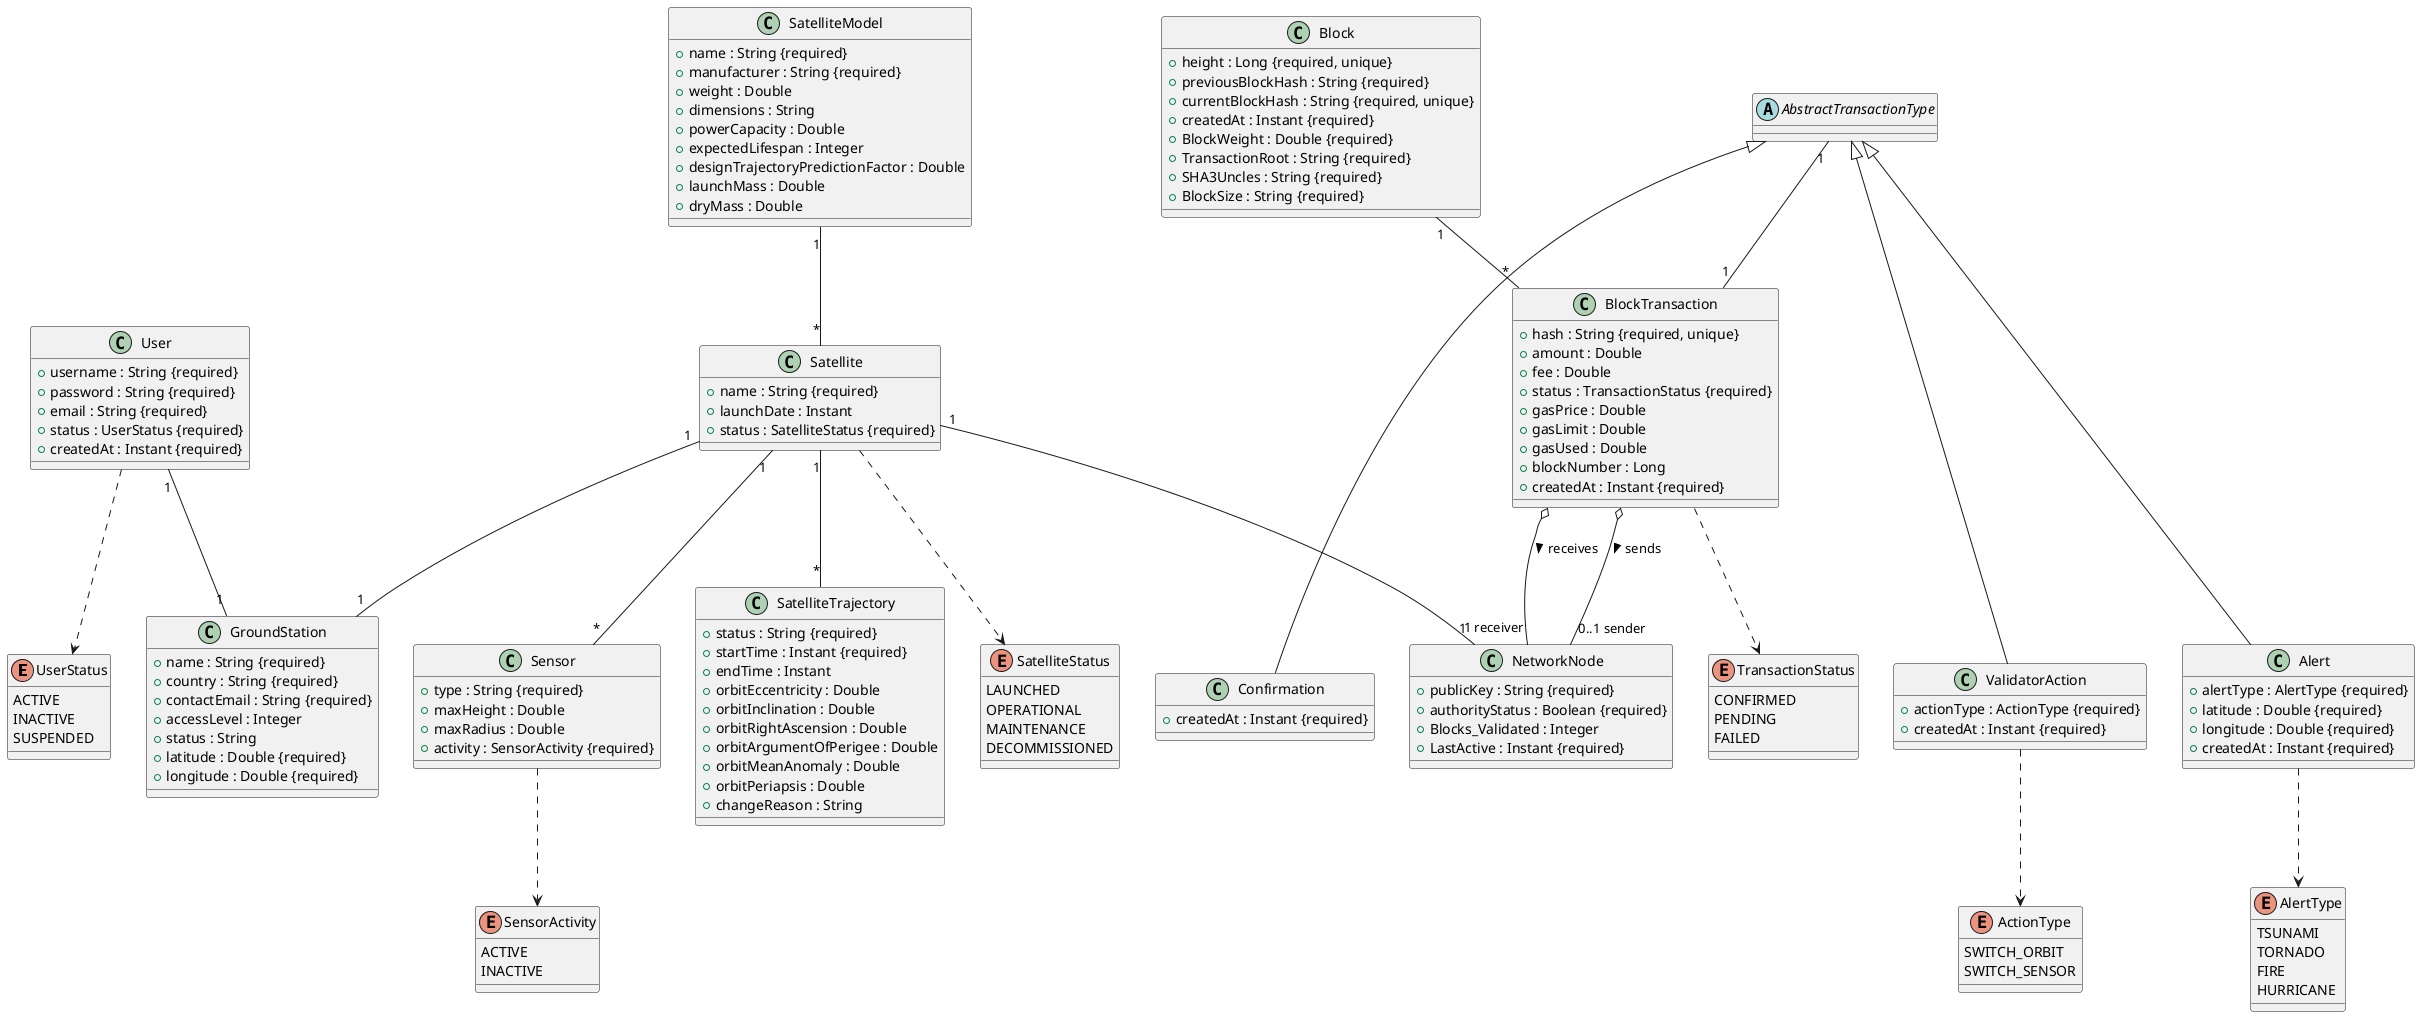 @startuml

' Enums
enum UserStatus {
  ACTIVE
  INACTIVE
  SUSPENDED
}

enum SatelliteStatus {
  LAUNCHED
  OPERATIONAL
  MAINTENANCE
  DECOMMISSIONED
}

enum SensorActivity {
  ACTIVE
  INACTIVE
}

enum AlertType {
  TSUNAMI
  TORNADO
  FIRE
  HURRICANE
}

enum ActionType {
  SWITCH_ORBIT
  SWITCH_SENSOR
}

enum TransactionStatus {
  CONFIRMED
  PENDING
  FAILED
}

' Classes
class User {
  + username : String {required}
  + password : String {required}
  + email : String {required}
  + status : UserStatus {required}
  + createdAt : Instant {required}
}

class GroundStation {
  + name : String {required}
  + country : String {required}
  + contactEmail : String {required}
  + accessLevel : Integer 
  + status : String
  + latitude : Double {required}
  + longitude : Double {required}
}

class SatelliteModel {
  + name : String {required}
  + manufacturer : String {required}
  + weight : Double
  + dimensions : String
  + powerCapacity : Double
  + expectedLifespan : Integer
  + designTrajectoryPredictionFactor : Double
  + launchMass : Double
  + dryMass : Double
}

class Satellite {
  + name : String {required}
  + launchDate : Instant
  + status : SatelliteStatus {required}
}

class NetworkNode {
  + publicKey : String {required}
  + authorityStatus : Boolean {required}
  + Blocks_Validated : Integer 
  + LastActive : Instant {required}
}

class Sensor {
  + type : String {required}
  + maxHeight : Double
  + maxRadius : Double
  + activity : SensorActivity {required}
}

class SatelliteTrajectory {
  + status : String {required}
  + startTime : Instant {required}
  + endTime : Instant
  + orbitEccentricity : Double
  + orbitInclination : Double
  + orbitRightAscension : Double
  + orbitArgumentOfPerigee : Double
  + orbitMeanAnomaly : Double
  + orbitPeriapsis : Double
  + changeReason : String
}

class Alert {
  + alertType : AlertType {required}
  + latitude : Double {required}
  + longitude : Double {required}
  + createdAt : Instant {required}
}

class Confirmation {
  + createdAt : Instant {required}
}

class ValidatorAction {
  + actionType : ActionType {required}
  + createdAt : Instant {required}
}

class BlockTransaction {
  + hash : String {required, unique}
  + amount : Double
  + fee : Double
  + status : TransactionStatus {required}
  + gasPrice : Double
  + gasLimit : Double
  + gasUsed : Double
  + blockNumber : Long
  + createdAt : Instant {required}
}

class Block {
  + height : Long {required, unique}
  + previousBlockHash : String {required}
  + currentBlockHash : String {required, unique}
  + createdAt : Instant {required}
  + BlockWeight : Double {required}
  + TransactionRoot : String {required}
  + SHA3Uncles : String {required}
  + BlockSize : String {required}


}

abstract class AbstractTransactionType {
}

' Relationships
User "1" -- "1" GroundStation

SatelliteModel "1" -- "*" Satellite

Satellite "1" -- "*" Sensor
Satellite "1" -- "*" SatelliteTrajectory
Satellite "1" -- "1" NetworkNode
Satellite "1" -- "1" GroundStation

Block "1" -- "*" BlockTransaction

BlockTransaction o-- "0..1 sender" NetworkNode : sends >
BlockTransaction o-- "1 receiver" NetworkNode : receives >


AbstractTransactionType <|---  Alert  
AbstractTransactionType <|--- Confirmation
AbstractTransactionType <|--- ValidatorAction  
AbstractTransactionType "1" -- "1" BlockTransaction

User ..> UserStatus
Satellite ..> SatelliteStatus
Sensor ..> SensorActivity
Alert ..> AlertType
ValidatorAction ..> ActionType
BlockTransaction ..> TransactionStatus

@enduml